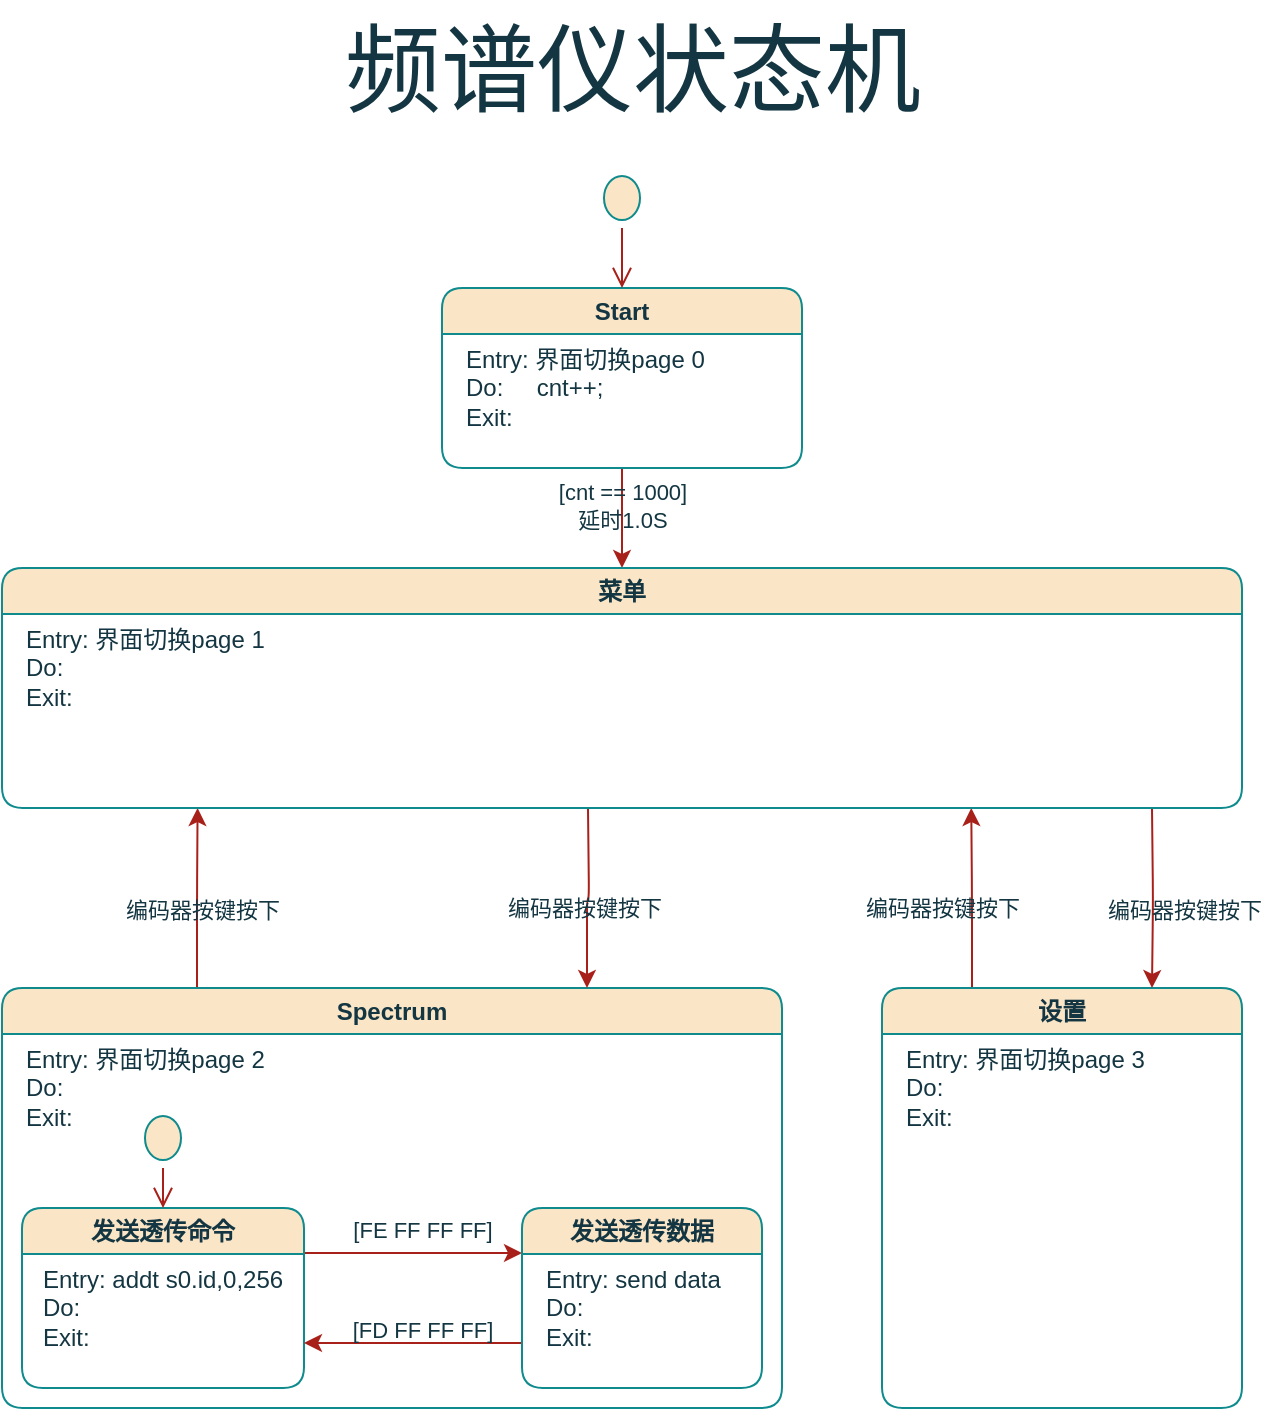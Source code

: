 <mxfile version="21.2.1" type="device">
  <diagram name="第 1 页" id="YOJ7UmOoug987uLgzJ6c">
    <mxGraphModel dx="1290" dy="566" grid="1" gridSize="10" guides="1" tooltips="1" connect="1" arrows="1" fold="1" page="1" pageScale="1" pageWidth="1169" pageHeight="827" math="0" shadow="0">
      <root>
        <mxCell id="0" />
        <mxCell id="1" parent="0" />
        <mxCell id="ZqcmChaLcONAEmLwCCRu-79" style="edgeStyle=orthogonalEdgeStyle;rounded=1;orthogonalLoop=1;jettySize=auto;html=1;exitX=0.5;exitY=1;exitDx=0;exitDy=0;labelBackgroundColor=none;strokeColor=#A8201A;fontColor=default;" parent="1" source="ZqcmChaLcONAEmLwCCRu-1" target="ZqcmChaLcONAEmLwCCRu-77" edge="1">
          <mxGeometry relative="1" as="geometry" />
        </mxCell>
        <mxCell id="ZqcmChaLcONAEmLwCCRu-95" value="&lt;div&gt;[cnt == 1000]&lt;/div&gt;&lt;div&gt;延时1.0S&lt;br&gt;&lt;/div&gt;" style="edgeLabel;html=1;align=center;verticalAlign=middle;resizable=0;points=[];rounded=1;labelBackgroundColor=none;fontColor=#143642;" parent="ZqcmChaLcONAEmLwCCRu-79" vertex="1" connectable="0">
          <mxGeometry x="-0.241" relative="1" as="geometry">
            <mxPoint as="offset" />
          </mxGeometry>
        </mxCell>
        <mxCell id="ZqcmChaLcONAEmLwCCRu-1" value="Start" style="swimlane;whiteSpace=wrap;html=1;rounded=1;labelBackgroundColor=none;fillColor=#FAE5C7;strokeColor=#0F8B8D;fontColor=#143642;" parent="1" vertex="1">
          <mxGeometry x="480" y="164" width="180" height="90" as="geometry" />
        </mxCell>
        <mxCell id="ZqcmChaLcONAEmLwCCRu-5" value="&lt;div align=&quot;left&quot;&gt;Entry: 界面切换page 0&lt;br&gt;&lt;/div&gt;&lt;div align=&quot;left&quot;&gt;Do:&amp;nbsp;&amp;nbsp;&amp;nbsp;&amp;nbsp; cnt++;&lt;br&gt;&lt;/div&gt;&lt;div align=&quot;left&quot;&gt;Exit:&lt;br&gt;&lt;/div&gt;" style="text;html=1;align=left;verticalAlign=middle;resizable=0;points=[];autosize=1;strokeColor=none;fillColor=none;rounded=1;labelBackgroundColor=none;fontColor=#143642;" parent="ZqcmChaLcONAEmLwCCRu-1" vertex="1">
          <mxGeometry x="10" y="20" width="140" height="60" as="geometry" />
        </mxCell>
        <mxCell id="ZqcmChaLcONAEmLwCCRu-2" value="" style="ellipse;html=1;shape=startState;fillColor=#FAE5C7;strokeColor=#0F8B8D;rounded=1;labelBackgroundColor=none;fontColor=#143642;" parent="1" vertex="1">
          <mxGeometry x="557" y="104" width="26" height="30" as="geometry" />
        </mxCell>
        <mxCell id="ZqcmChaLcONAEmLwCCRu-3" value="" style="edgeStyle=orthogonalEdgeStyle;html=1;verticalAlign=bottom;endArrow=open;endSize=8;strokeColor=#A8201A;rounded=1;entryX=0.5;entryY=0;entryDx=0;entryDy=0;labelBackgroundColor=none;fontColor=default;" parent="1" source="ZqcmChaLcONAEmLwCCRu-2" target="ZqcmChaLcONAEmLwCCRu-1" edge="1">
          <mxGeometry relative="1" as="geometry">
            <mxPoint x="570" y="104" as="targetPoint" />
          </mxGeometry>
        </mxCell>
        <mxCell id="ZqcmChaLcONAEmLwCCRu-80" style="edgeStyle=orthogonalEdgeStyle;rounded=1;orthogonalLoop=1;jettySize=auto;html=1;exitX=0.25;exitY=0;exitDx=0;exitDy=0;labelBackgroundColor=none;strokeColor=#A8201A;fontColor=default;" parent="1" source="ZqcmChaLcONAEmLwCCRu-6" edge="1">
          <mxGeometry relative="1" as="geometry">
            <mxPoint x="357.789" y="424" as="targetPoint" />
          </mxGeometry>
        </mxCell>
        <mxCell id="ZqcmChaLcONAEmLwCCRu-92" value="编码器按键按下" style="edgeLabel;html=1;align=center;verticalAlign=middle;resizable=0;points=[];rounded=1;labelBackgroundColor=none;fontColor=#143642;" parent="ZqcmChaLcONAEmLwCCRu-80" vertex="1" connectable="0">
          <mxGeometry x="0.17" relative="1" as="geometry">
            <mxPoint x="2" y="13" as="offset" />
          </mxGeometry>
        </mxCell>
        <mxCell id="ZqcmChaLcONAEmLwCCRu-6" value="Spectrum" style="swimlane;whiteSpace=wrap;html=1;rounded=1;labelBackgroundColor=none;fillColor=#FAE5C7;strokeColor=#0F8B8D;fontColor=#143642;" parent="1" vertex="1">
          <mxGeometry x="260" y="514" width="390" height="210" as="geometry" />
        </mxCell>
        <mxCell id="ZqcmChaLcONAEmLwCCRu-7" value="&lt;div align=&quot;left&quot;&gt;Entry:&amp;nbsp;界面切换page 2&lt;br&gt;&lt;/div&gt;&lt;div align=&quot;left&quot;&gt;Do:&lt;/div&gt;&lt;div align=&quot;left&quot;&gt;Exit:&lt;br&gt;&lt;/div&gt;" style="text;html=1;align=left;verticalAlign=middle;resizable=0;points=[];autosize=1;strokeColor=none;fillColor=none;rounded=1;labelBackgroundColor=none;fontColor=#143642;" parent="ZqcmChaLcONAEmLwCCRu-6" vertex="1">
          <mxGeometry x="10" y="20" width="140" height="60" as="geometry" />
        </mxCell>
        <mxCell id="ZqcmChaLcONAEmLwCCRu-52" style="edgeStyle=orthogonalEdgeStyle;rounded=1;orthogonalLoop=1;jettySize=auto;html=1;exitX=1;exitY=0.25;exitDx=0;exitDy=0;entryX=0;entryY=0.25;entryDx=0;entryDy=0;labelBackgroundColor=none;strokeColor=#A8201A;fontColor=default;" parent="ZqcmChaLcONAEmLwCCRu-6" source="ZqcmChaLcONAEmLwCCRu-43" target="ZqcmChaLcONAEmLwCCRu-48" edge="1">
          <mxGeometry relative="1" as="geometry" />
        </mxCell>
        <mxCell id="ZqcmChaLcONAEmLwCCRu-96" value="[FE FF FF FF]" style="edgeLabel;html=1;align=center;verticalAlign=middle;resizable=0;points=[];rounded=1;labelBackgroundColor=none;fontColor=#143642;" parent="ZqcmChaLcONAEmLwCCRu-52" vertex="1" connectable="0">
          <mxGeometry x="-0.211" relative="1" as="geometry">
            <mxPoint x="16" y="-12" as="offset" />
          </mxGeometry>
        </mxCell>
        <mxCell id="ZqcmChaLcONAEmLwCCRu-43" value="发送透传命令" style="swimlane;whiteSpace=wrap;html=1;rounded=1;labelBackgroundColor=none;fillColor=#FAE5C7;strokeColor=#0F8B8D;fontColor=#143642;" parent="ZqcmChaLcONAEmLwCCRu-6" vertex="1">
          <mxGeometry x="10" y="110" width="141" height="90" as="geometry" />
        </mxCell>
        <mxCell id="ZqcmChaLcONAEmLwCCRu-55" value="&lt;div align=&quot;left&quot;&gt;Entry: addt s0.id,0,256&lt;br&gt;&lt;/div&gt;&lt;div align=&quot;left&quot;&gt;Do:&amp;nbsp;&amp;nbsp;&amp;nbsp;&amp;nbsp; &lt;br&gt;&lt;/div&gt;&lt;div align=&quot;left&quot;&gt;Exit:&lt;br&gt;&lt;/div&gt;" style="text;html=1;align=center;verticalAlign=middle;resizable=0;points=[];autosize=1;strokeColor=none;fillColor=none;rounded=1;labelBackgroundColor=none;fontColor=#143642;" parent="ZqcmChaLcONAEmLwCCRu-43" vertex="1">
          <mxGeometry y="20" width="140" height="60" as="geometry" />
        </mxCell>
        <mxCell id="ZqcmChaLcONAEmLwCCRu-45" value="" style="ellipse;html=1;shape=startState;fillColor=#FAE5C7;strokeColor=#0F8B8D;rounded=1;labelBackgroundColor=none;fontColor=#143642;" parent="ZqcmChaLcONAEmLwCCRu-6" vertex="1">
          <mxGeometry x="67.5" y="60" width="26" height="30" as="geometry" />
        </mxCell>
        <mxCell id="ZqcmChaLcONAEmLwCCRu-46" value="" style="edgeStyle=orthogonalEdgeStyle;html=1;verticalAlign=bottom;endArrow=open;endSize=8;strokeColor=#A8201A;rounded=1;entryX=0.5;entryY=0;entryDx=0;entryDy=0;labelBackgroundColor=none;fontColor=default;" parent="ZqcmChaLcONAEmLwCCRu-6" source="ZqcmChaLcONAEmLwCCRu-45" target="ZqcmChaLcONAEmLwCCRu-43" edge="1">
          <mxGeometry relative="1" as="geometry">
            <mxPoint x="119" y="30" as="targetPoint" />
          </mxGeometry>
        </mxCell>
        <mxCell id="ZqcmChaLcONAEmLwCCRu-53" style="edgeStyle=orthogonalEdgeStyle;rounded=1;orthogonalLoop=1;jettySize=auto;html=1;exitX=0;exitY=0.75;exitDx=0;exitDy=0;entryX=1;entryY=0.75;entryDx=0;entryDy=0;labelBackgroundColor=none;strokeColor=#A8201A;fontColor=default;" parent="ZqcmChaLcONAEmLwCCRu-6" source="ZqcmChaLcONAEmLwCCRu-48" target="ZqcmChaLcONAEmLwCCRu-43" edge="1">
          <mxGeometry relative="1" as="geometry">
            <mxPoint x="190" y="177.667" as="targetPoint" />
          </mxGeometry>
        </mxCell>
        <mxCell id="ZqcmChaLcONAEmLwCCRu-97" value="[FD FF FF FF]" style="edgeLabel;html=1;align=center;verticalAlign=middle;resizable=0;points=[];rounded=1;labelBackgroundColor=none;fontColor=#143642;" parent="ZqcmChaLcONAEmLwCCRu-53" vertex="1" connectable="0">
          <mxGeometry x="0.303" relative="1" as="geometry">
            <mxPoint x="21" y="-7" as="offset" />
          </mxGeometry>
        </mxCell>
        <mxCell id="ZqcmChaLcONAEmLwCCRu-48" value="发送透传数据" style="swimlane;whiteSpace=wrap;html=1;rounded=1;labelBackgroundColor=none;fillColor=#FAE5C7;strokeColor=#0F8B8D;fontColor=#143642;startSize=23;" parent="ZqcmChaLcONAEmLwCCRu-6" vertex="1">
          <mxGeometry x="260" y="110" width="120" height="90" as="geometry" />
        </mxCell>
        <mxCell id="ZqcmChaLcONAEmLwCCRu-49" value="&lt;div align=&quot;left&quot;&gt;Entry: send data&lt;br&gt;&lt;/div&gt;&lt;div align=&quot;left&quot;&gt;Do:&lt;/div&gt;&lt;div align=&quot;left&quot;&gt;Exit:&lt;br&gt;&lt;/div&gt;" style="text;html=1;align=left;verticalAlign=middle;resizable=0;points=[];autosize=1;strokeColor=none;fillColor=none;rounded=1;labelBackgroundColor=none;fontColor=#143642;" parent="ZqcmChaLcONAEmLwCCRu-48" vertex="1">
          <mxGeometry x="10" y="20" width="110" height="60" as="geometry" />
        </mxCell>
        <mxCell id="ZqcmChaLcONAEmLwCCRu-86" style="edgeStyle=orthogonalEdgeStyle;rounded=1;orthogonalLoop=1;jettySize=auto;html=1;exitX=0.25;exitY=0;exitDx=0;exitDy=0;labelBackgroundColor=none;strokeColor=#A8201A;fontColor=default;" parent="1" source="ZqcmChaLcONAEmLwCCRu-16" edge="1">
          <mxGeometry relative="1" as="geometry">
            <mxPoint x="744.632" y="424" as="targetPoint" />
          </mxGeometry>
        </mxCell>
        <mxCell id="ZqcmChaLcONAEmLwCCRu-94" value="编码器按键按下" style="edgeLabel;html=1;align=center;verticalAlign=middle;resizable=0;points=[];rounded=1;labelBackgroundColor=none;fontColor=#143642;" parent="ZqcmChaLcONAEmLwCCRu-86" vertex="1" connectable="0">
          <mxGeometry x="0.302" y="1" relative="1" as="geometry">
            <mxPoint x="-14" y="18" as="offset" />
          </mxGeometry>
        </mxCell>
        <mxCell id="ZqcmChaLcONAEmLwCCRu-16" value="设置" style="swimlane;whiteSpace=wrap;html=1;rounded=1;labelBackgroundColor=none;fillColor=#FAE5C7;strokeColor=#0F8B8D;fontColor=#143642;" parent="1" vertex="1">
          <mxGeometry x="700" y="514" width="180" height="210" as="geometry" />
        </mxCell>
        <mxCell id="ZqcmChaLcONAEmLwCCRu-17" value="&lt;div align=&quot;left&quot;&gt;Entry:&amp;nbsp;界面切换page 3&lt;br&gt;&lt;/div&gt;&lt;div align=&quot;left&quot;&gt;Do:&lt;/div&gt;&lt;div align=&quot;left&quot;&gt;Exit:&lt;br&gt;&lt;/div&gt;" style="text;html=1;align=left;verticalAlign=middle;resizable=0;points=[];autosize=1;strokeColor=none;fillColor=none;rounded=1;labelBackgroundColor=none;fontColor=#143642;" parent="ZqcmChaLcONAEmLwCCRu-16" vertex="1">
          <mxGeometry x="10" y="20" width="140" height="60" as="geometry" />
        </mxCell>
        <mxCell id="ZqcmChaLcONAEmLwCCRu-81" style="edgeStyle=orthogonalEdgeStyle;rounded=1;orthogonalLoop=1;jettySize=auto;html=1;entryX=0.75;entryY=0;entryDx=0;entryDy=0;labelBackgroundColor=none;strokeColor=#A8201A;fontColor=default;" parent="1" target="ZqcmChaLcONAEmLwCCRu-6" edge="1">
          <mxGeometry relative="1" as="geometry">
            <mxPoint x="553" y="424" as="sourcePoint" />
          </mxGeometry>
        </mxCell>
        <mxCell id="ZqcmChaLcONAEmLwCCRu-88" value="编码器按键按下" style="edgeLabel;html=1;align=center;verticalAlign=middle;resizable=0;points=[];rounded=1;labelBackgroundColor=none;fontColor=#143642;" parent="ZqcmChaLcONAEmLwCCRu-81" vertex="1" connectable="0">
          <mxGeometry x="-0.342" y="-3" relative="1" as="geometry">
            <mxPoint y="20" as="offset" />
          </mxGeometry>
        </mxCell>
        <mxCell id="ZqcmChaLcONAEmLwCCRu-87" style="edgeStyle=orthogonalEdgeStyle;rounded=1;orthogonalLoop=1;jettySize=auto;html=1;entryX=0.75;entryY=0;entryDx=0;entryDy=0;labelBackgroundColor=none;strokeColor=#A8201A;fontColor=default;" parent="1" target="ZqcmChaLcONAEmLwCCRu-16" edge="1">
          <mxGeometry relative="1" as="geometry">
            <mxPoint x="835" y="424" as="sourcePoint" />
          </mxGeometry>
        </mxCell>
        <mxCell id="ZqcmChaLcONAEmLwCCRu-90" value="编码器按键按下" style="edgeLabel;html=1;align=center;verticalAlign=middle;resizable=0;points=[];rounded=1;labelBackgroundColor=none;fontColor=#143642;" parent="ZqcmChaLcONAEmLwCCRu-87" vertex="1" connectable="0">
          <mxGeometry x="-0.262" relative="1" as="geometry">
            <mxPoint x="15" y="17" as="offset" />
          </mxGeometry>
        </mxCell>
        <mxCell id="ZqcmChaLcONAEmLwCCRu-77" value="菜单" style="swimlane;whiteSpace=wrap;html=1;rounded=1;labelBackgroundColor=none;fillColor=#FAE5C7;strokeColor=#0F8B8D;fontColor=#143642;" parent="1" vertex="1">
          <mxGeometry x="260" y="304" width="620" height="120" as="geometry" />
        </mxCell>
        <mxCell id="ZqcmChaLcONAEmLwCCRu-78" value="&lt;div align=&quot;left&quot;&gt;Entry: 界面切换page 1&lt;br&gt;&lt;/div&gt;&lt;div align=&quot;left&quot;&gt;Do:&lt;/div&gt;&lt;div align=&quot;left&quot;&gt;Exit:&lt;br&gt;&lt;/div&gt;" style="text;html=1;align=left;verticalAlign=middle;resizable=0;points=[];autosize=1;strokeColor=none;fillColor=none;rounded=1;labelBackgroundColor=none;fontColor=#143642;" parent="ZqcmChaLcONAEmLwCCRu-77" vertex="1">
          <mxGeometry x="10" y="20" width="140" height="60" as="geometry" />
        </mxCell>
        <mxCell id="ye7Jczh-J3JCGTpa45DI-1" value="&lt;font style=&quot;font-size: 48px;&quot;&gt;频谱仪状态机&lt;/font&gt;" style="text;html=1;align=center;verticalAlign=middle;resizable=0;points=[];autosize=1;strokeColor=none;fillColor=none;fontColor=#143642;" parent="1" vertex="1">
          <mxGeometry x="420" y="20" width="310" height="70" as="geometry" />
        </mxCell>
      </root>
    </mxGraphModel>
  </diagram>
</mxfile>
